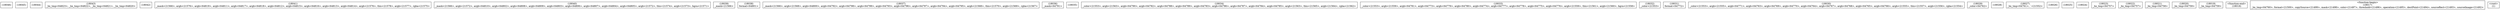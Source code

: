 digraph graphname {
n18046 [shape=box,label="(18046)"];
n18045 [shape=box,label="(18045)"];
n18044 [shape=box,label="(18044)"];
n18043 [shape=box,label="(18043)\n_hx_tmp<64823>, _hx_tmp<64822>, _hx_tmp<64821>, _hx_tmp<64820>"];
n18042 [shape=box,label="(18042)"];
n18041 [shape=box,label="(18041)\n_mask<21566>, argb<21576>, argb<64819>, argb<64811>, argb<64817>, argb<64818>, argb<64812>, argb<64815>, argb<64816>, argb<64813>, argb<64814>, argb<21576>, this<21578>, argb<21577>, rgba<21575>"];
n18040 [shape=box,label="(18040)\n_mask<21566>, argb<21572>, argb<64810>, argb<64802>, argb<64808>, argb<64809>, argb<64803>, argb<64806>, argb<64807>, argb<64804>, argb<64805>, argb<21572>, this<21574>, argb<21573>, bgra<21571>"];
n18039 [shape=box,label="(18039)\n_mask<21566>"];
n18038 [shape=box,label="(18038)\nformat<64801>"];
n18037 [shape=box,label="(18037)\n_mask<21566>, argb<21568>, argb<64800>, argb<64792>, argb<64798>, argb<64799>, argb<64793>, argb<64796>, argb<64797>, argb<64794>, argb<64795>, argb<21568>, this<21570>, argb<21569>, rgba<21567>"];
n18036 [shape=box,label="(18036)\n_mask<64791>"];
n18035 [shape=box,label="(18035)"];
n18034 [shape=box,label="(18034)\n_color<21553>, argb<21563>, argb<64790>, argb<64782>, argb<64788>, argb<64789>, argb<64783>, argb<64786>, argb<64787>, argb<64784>, argb<64785>, argb<21563>, this<21565>, argb<21564>, rgba<21562>"];
n18033 [shape=box,label="(18033)\n_color<21553>, argb<21559>, argb<64781>, argb<64773>, argb<64779>, argb<64780>, argb<64774>, argb<64777>, argb<64778>, argb<64775>, argb<64776>, argb<21559>, this<21561>, argb<21560>, bgra<21558>"];
n18032 [shape=box,label="(18032)\n_color<21553>"];
n18031 [shape=box,label="(18031)\nformat<64772>"];
n18030 [shape=box,label="(18030)\n_color<21553>, argb<21555>, argb<64771>, argb<64763>, argb<64769>, argb<64770>, argb<64764>, argb<64767>, argb<64768>, argb<64765>, argb<64766>, argb<21555>, this<21557>, argb<21556>, rgba<21554>"];
n18029 [shape=box,label="(18029)\n_color<64762>"];
n18028 [shape=box,label="(18028)"];
n18027 [shape=box,label="(18027)\n_hx_tmp<64761>, `<21552>"];
n18026 [shape=box,label="(18026)"];
n18025 [shape=box,label="(18025)"];
n18024 [shape=box,label="(18024)"];
n18023 [shape=box,label="(18023)\n_hx_tmp<64757>"];
n18022 [shape=box,label="(18022)\n_hx_tmp<64757>"];
n18021 [shape=box,label="(18021)\n_hx_tmp<64758>"];
n18020 [shape=box,label="(18020)\n_hx_tmp<64759>"];
n18019 [shape=box,label="(18019)\n_hx_tmp<64759>"];
n18018 [shape=box,label="<function-end>
(18018)"];
n18017 [shape=box,label="<function-begin>
(18017)\n_hx_tmp<64760>, format<21500>, copySource<21499>, mask<21498>, color<21497>, threshold<21496>, operation<21495>, destPoint<21494>, sourceRect<21493>, sourceImage<21492>"];
n1 [shape=box,label="<root>
(1)"];
}
